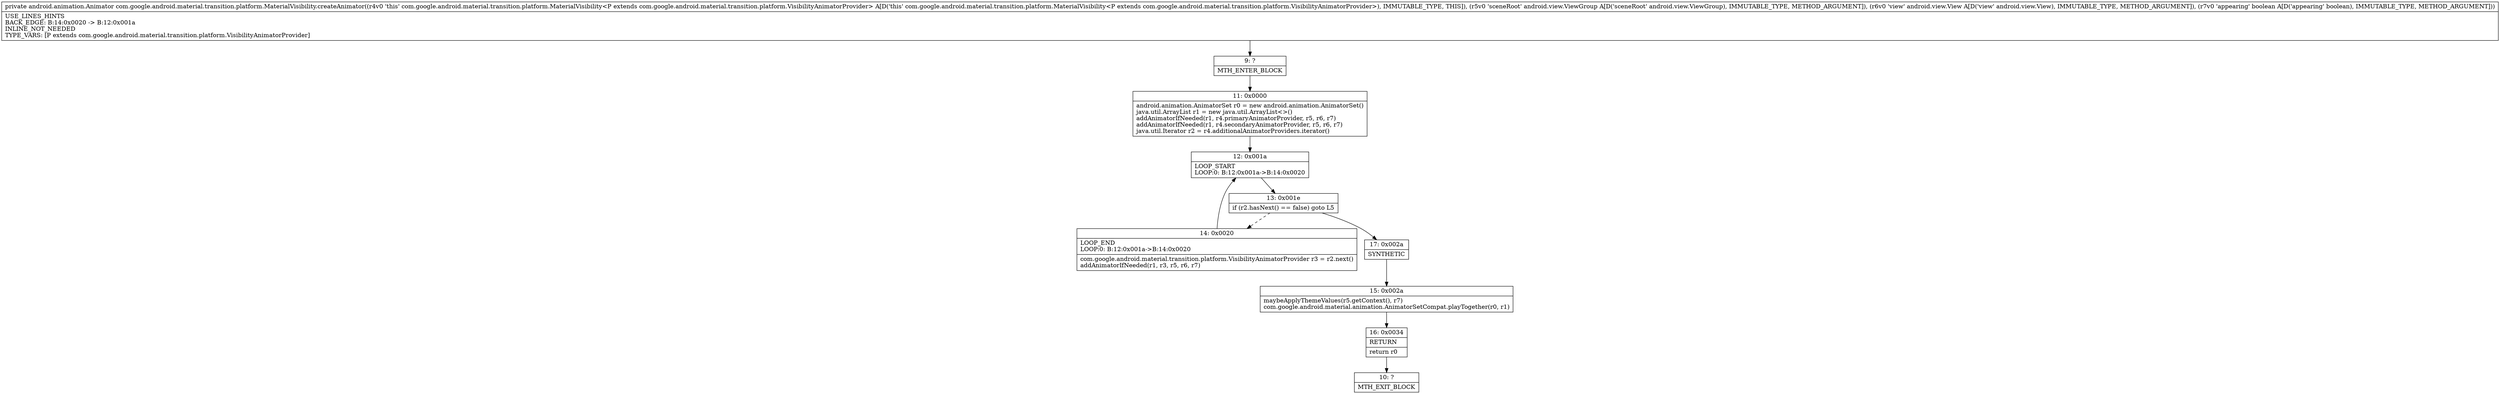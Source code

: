 digraph "CFG forcom.google.android.material.transition.platform.MaterialVisibility.createAnimator(Landroid\/view\/ViewGroup;Landroid\/view\/View;Z)Landroid\/animation\/Animator;" {
Node_9 [shape=record,label="{9\:\ ?|MTH_ENTER_BLOCK\l}"];
Node_11 [shape=record,label="{11\:\ 0x0000|android.animation.AnimatorSet r0 = new android.animation.AnimatorSet()\ljava.util.ArrayList r1 = new java.util.ArrayList\<\>()\laddAnimatorIfNeeded(r1, r4.primaryAnimatorProvider, r5, r6, r7)\laddAnimatorIfNeeded(r1, r4.secondaryAnimatorProvider, r5, r6, r7)\ljava.util.Iterator r2 = r4.additionalAnimatorProviders.iterator()\l}"];
Node_12 [shape=record,label="{12\:\ 0x001a|LOOP_START\lLOOP:0: B:12:0x001a\-\>B:14:0x0020\l}"];
Node_13 [shape=record,label="{13\:\ 0x001e|if (r2.hasNext() == false) goto L5\l}"];
Node_14 [shape=record,label="{14\:\ 0x0020|LOOP_END\lLOOP:0: B:12:0x001a\-\>B:14:0x0020\l|com.google.android.material.transition.platform.VisibilityAnimatorProvider r3 = r2.next()\laddAnimatorIfNeeded(r1, r3, r5, r6, r7)\l}"];
Node_17 [shape=record,label="{17\:\ 0x002a|SYNTHETIC\l}"];
Node_15 [shape=record,label="{15\:\ 0x002a|maybeApplyThemeValues(r5.getContext(), r7)\lcom.google.android.material.animation.AnimatorSetCompat.playTogether(r0, r1)\l}"];
Node_16 [shape=record,label="{16\:\ 0x0034|RETURN\l|return r0\l}"];
Node_10 [shape=record,label="{10\:\ ?|MTH_EXIT_BLOCK\l}"];
MethodNode[shape=record,label="{private android.animation.Animator com.google.android.material.transition.platform.MaterialVisibility.createAnimator((r4v0 'this' com.google.android.material.transition.platform.MaterialVisibility\<P extends com.google.android.material.transition.platform.VisibilityAnimatorProvider\> A[D('this' com.google.android.material.transition.platform.MaterialVisibility\<P extends com.google.android.material.transition.platform.VisibilityAnimatorProvider\>), IMMUTABLE_TYPE, THIS]), (r5v0 'sceneRoot' android.view.ViewGroup A[D('sceneRoot' android.view.ViewGroup), IMMUTABLE_TYPE, METHOD_ARGUMENT]), (r6v0 'view' android.view.View A[D('view' android.view.View), IMMUTABLE_TYPE, METHOD_ARGUMENT]), (r7v0 'appearing' boolean A[D('appearing' boolean), IMMUTABLE_TYPE, METHOD_ARGUMENT]))  | USE_LINES_HINTS\lBACK_EDGE: B:14:0x0020 \-\> B:12:0x001a\lINLINE_NOT_NEEDED\lTYPE_VARS: [P extends com.google.android.material.transition.platform.VisibilityAnimatorProvider]\l}"];
MethodNode -> Node_9;Node_9 -> Node_11;
Node_11 -> Node_12;
Node_12 -> Node_13;
Node_13 -> Node_14[style=dashed];
Node_13 -> Node_17;
Node_14 -> Node_12;
Node_17 -> Node_15;
Node_15 -> Node_16;
Node_16 -> Node_10;
}

